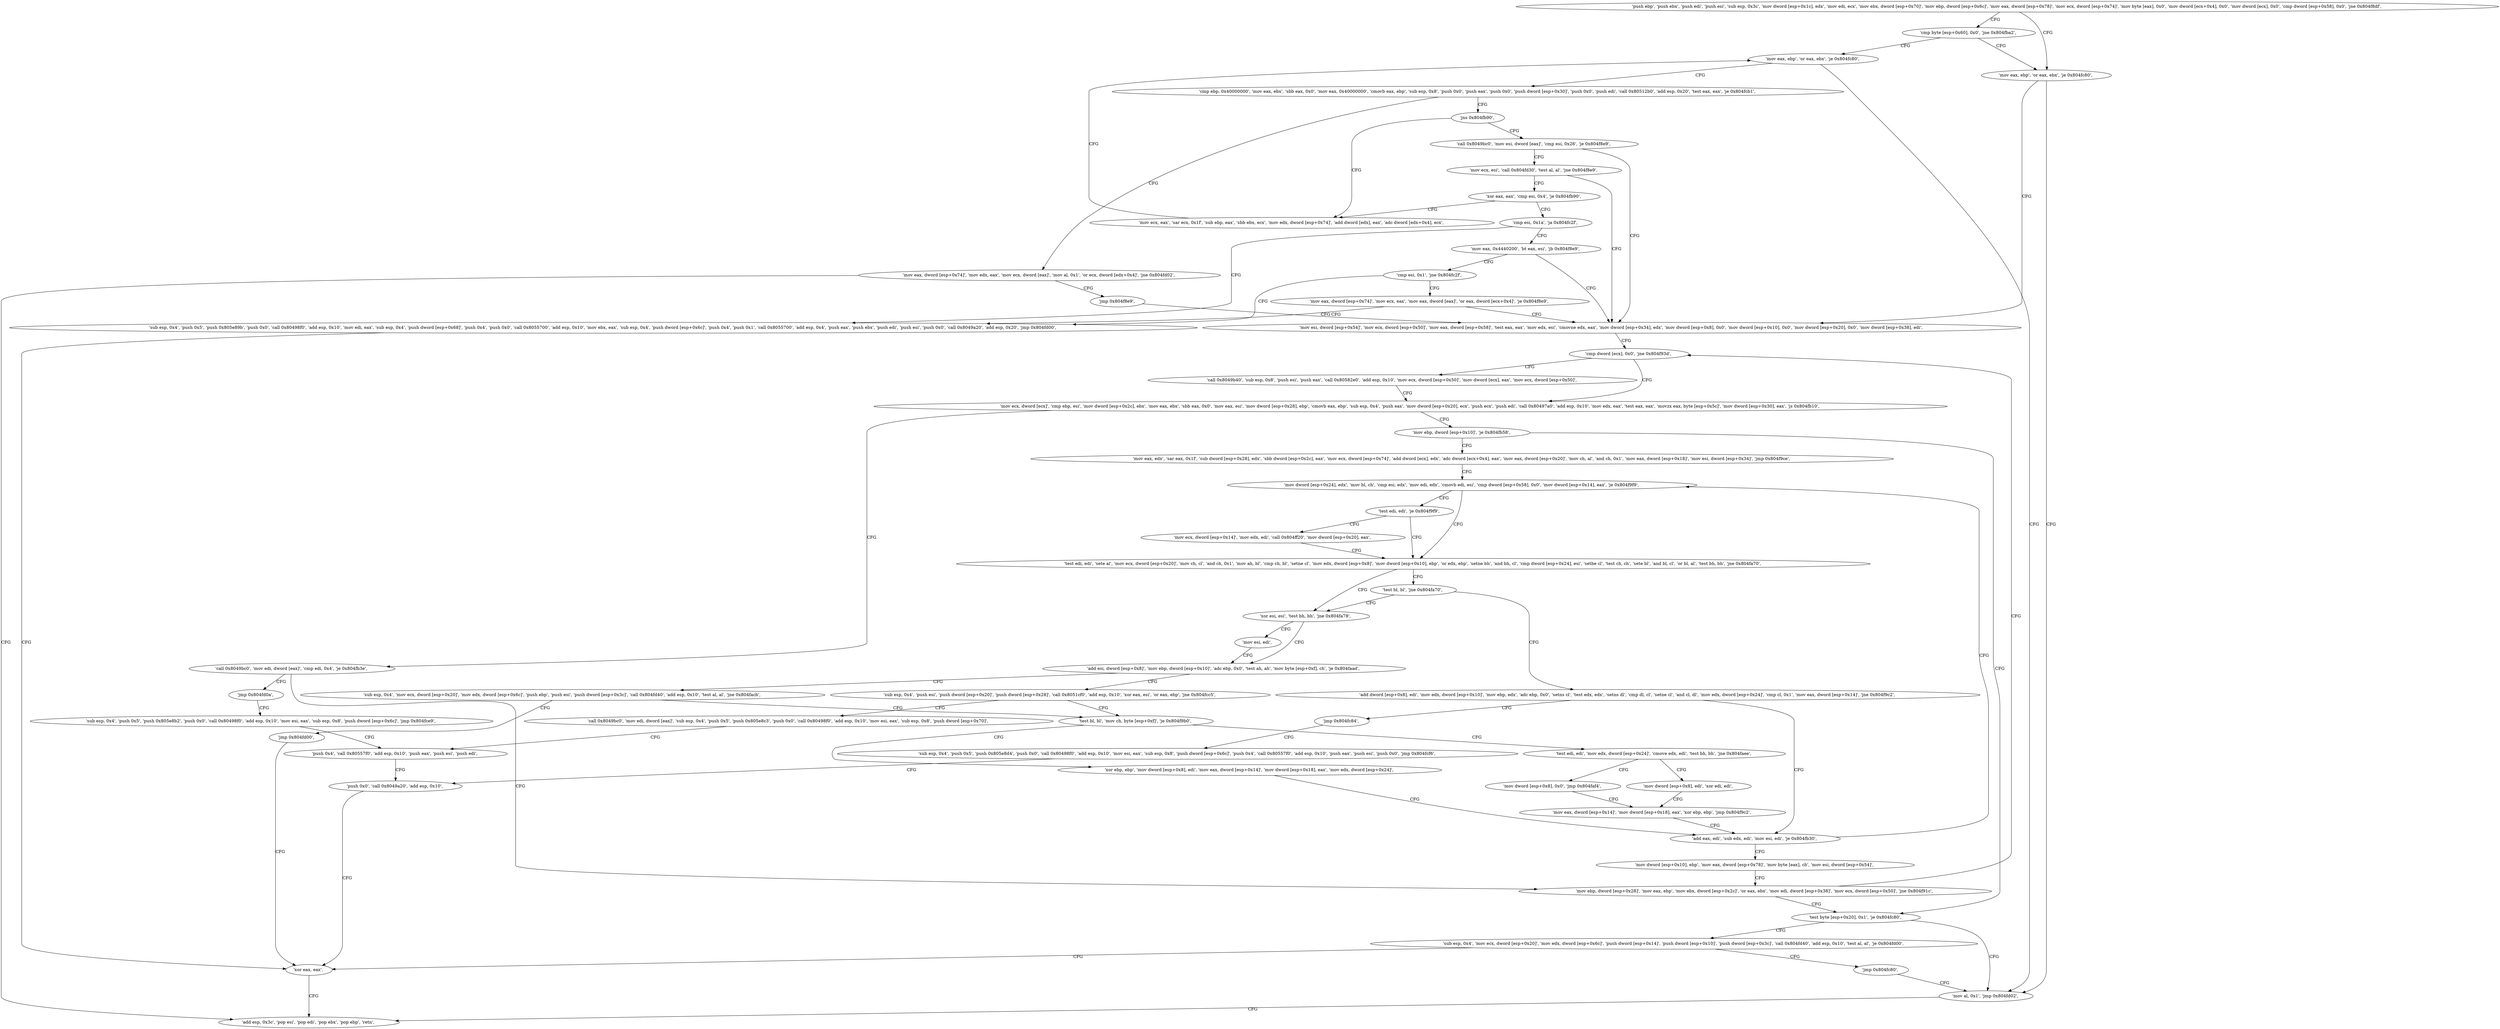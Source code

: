 digraph "func" {
"134543520" [label = "'push ebp', 'push ebx', 'push edi', 'push esi', 'sub esp, 0x3c', 'mov dword [esp+0x1c], edx', 'mov edi, ecx', 'mov ebx, dword [esp+0x70]', 'mov ebp, dword [esp+0x6c]', 'mov eax, dword [esp+0x78]', 'mov ecx, dword [esp+0x74]', 'mov byte [eax], 0x0', 'mov dword [ecx+0x4], 0x0', 'mov dword [ecx], 0x0', 'cmp dword [esp+0x58], 0x0', 'jne 0x804f8df', " ]
"134543583" [label = "'mov eax, ebp', 'or eax, ebx', 'je 0x804fc80', " ]
"134543572" [label = "'cmp byte [esp+0x60], 0x0', 'jne 0x804fba2', " ]
"134544512" [label = "'mov al, 0x1', 'jmp 0x804fd02', " ]
"134543593" [label = "'mov esi, dword [esp+0x54]', 'mov ecx, dword [esp+0x50]', 'mov eax, dword [esp+0x58]', 'test eax, eax', 'mov edx, esi', 'cmovne edx, eax', 'mov dword [esp+0x34], edx', 'mov dword [esp+0x8], 0x0', 'mov dword [esp+0x10], 0x0', 'mov dword [esp+0x20], 0x0', 'mov dword [esp+0x38], edi', " ]
"134544290" [label = "'mov eax, ebp', 'or eax, ebx', 'je 0x804fc80', " ]
"134544642" [label = "'add esp, 0x3c', 'pop esi', 'pop edi', 'pop ebx', 'pop ebp', 'retn', " ]
"134543644" [label = "'cmp dword [ecx], 0x0', 'jne 0x804f93d', " ]
"134544300" [label = "'cmp ebp, 0x40000000', 'mov eax, ebx', 'sbb eax, 0x0', 'mov eax, 0x40000000', 'cmovb eax, ebp', 'sub esp, 0x8', 'push 0x0', 'push eax', 'push 0x0', 'push dword [esp+0x30]', 'push 0x0', 'push edi', 'call 0x80512b0', 'add esp, 0x20', 'test eax, eax', 'je 0x804fcb1', " ]
"134543677" [label = "'mov ecx, dword [ecx]', 'cmp ebp, esi', 'mov dword [esp+0x2c], ebx', 'mov eax, ebx', 'sbb eax, 0x0', 'mov eax, esi', 'mov dword [esp+0x28], ebp', 'cmovb eax, ebp', 'sub esp, 0x4', 'push eax', 'mov dword [esp+0x20], ecx', 'push ecx', 'push edi', 'call 0x80497a0', 'add esp, 0x10', 'mov edx, eax', 'test eax, eax', 'movzx eax, byte [esp+0x5c]', 'mov dword [esp+0x30], eax', 'js 0x804fb10', " ]
"134544144" [label = "'call 0x8049bc0', 'mov edi, dword [eax]', 'cmp edi, 0x4', 'je 0x804fb3e', " ]
"134543736" [label = "'mov ebp, dword [esp+0x10]', 'je 0x804fb58', " ]
"134543649" [label = "'call 0x8049b40', 'sub esp, 0x8', 'push esi', 'push eax', 'call 0x80582e0', 'add esp, 0x10', 'mov ecx, dword [esp+0x50]', 'mov dword [ecx], eax', 'mov ecx, dword [esp+0x50]', " ]
"134544561" [label = "'mov eax, dword [esp+0x74]', 'mov edx, eax', 'mov ecx, dword [eax]', 'mov al, 0x1', 'or ecx, dword [edx+0x4]', 'jne 0x804fd02', " ]
"134544350" [label = "'jns 0x804fb90', " ]
"134544190" [label = "'mov ebp, dword [esp+0x28]', 'mov eax, ebp', 'mov ebx, dword [esp+0x2c]', 'or eax, ebx', 'mov edi, dword [esp+0x38]', 'mov ecx, dword [esp+0x50]', 'jne 0x804f91c', " ]
"134544156" [label = "'jmp 0x804fd0a', " ]
"134544216" [label = "'test byte [esp+0x20], 0x1', 'je 0x804fc80', " ]
"134543746" [label = "'mov eax, edx', 'sar eax, 0x1f', 'sub dword [esp+0x28], edx', 'sbb dword [esp+0x2c], eax', 'mov ecx, dword [esp+0x74]', 'add dword [ecx], edx', 'adc dword [ecx+0x4], eax', 'mov eax, dword [esp+0x20]', 'mov ch, al', 'and ch, 0x1', 'mov eax, dword [esp+0x18]', 'mov esi, dword [esp+0x34]', 'jmp 0x804f9ce', " ]
"134544576" [label = "'jmp 0x804f8e9', " ]
"134544272" [label = "'mov ecx, eax', 'sar ecx, 0x1f', 'sub ebp, eax', 'sbb ebx, ecx', 'mov edx, dword [esp+0x74]', 'add dword [edx], eax', 'adc dword [edx+0x4], ecx', " ]
"134544352" [label = "'call 0x8049bc0', 'mov esi, dword [eax]', 'cmp esi, 0x26', 'je 0x804f8e9', " ]
"134544650" [label = "'sub esp, 0x4', 'push 0x5', 'push 0x805e8b2', 'push 0x0', 'call 0x80498f0', 'add esp, 0x10', 'mov esi, eax', 'sub esp, 0x8', 'push dword [esp+0x6c]', 'jmp 0x804fce9', " ]
"134544227" [label = "'sub esp, 0x4', 'mov ecx, dword [esp+0x20]', 'mov edx, dword [esp+0x6c]', 'push dword [esp+0x14]', 'push dword [esp+0x10]', 'push dword [esp+0x3c]', 'call 0x804fd40', 'add esp, 0x10', 'test al, al', 'je 0x804fd00', " ]
"134543822" [label = "'mov dword [esp+0x24], edx', 'mov bl, ch', 'cmp esi, edx', 'mov edi, edx', 'cmovb edi, esi', 'cmp dword [esp+0x58], 0x0', 'mov dword [esp+0x14], eax', 'je 0x804f9f9', " ]
"134544368" [label = "'mov ecx, esi', 'call 0x804fd30', 'test al, al', 'jne 0x804f8e9', " ]
"134544617" [label = "'push 0x4', 'call 0x80557f0', 'add esp, 0x10', 'push eax', 'push esi', 'push edi', " ]
"134544640" [label = "'xor eax, eax', " ]
"134544266" [label = "'jmp 0x804fc80', " ]
"134543865" [label = "'test edi, edi', 'sete al', 'mov ecx, dword [esp+0x20]', 'mov ch, cl', 'and ch, 0x1', 'mov ah, bl', 'cmp ch, bl', 'setne cl', 'mov edx, dword [esp+0x8]', 'mov dword [esp+0x10], ebp', 'or edx, ebp', 'setne bh', 'and bh, cl', 'cmp dword [esp+0x24], esi', 'setbe cl', 'test ch, ch', 'sete bl', 'and bl, cl', 'or bl, al', 'test bh, bh', 'jne 0x804fa70', " ]
"134543846" [label = "'test edi, edi', 'je 0x804f9f9', " ]
"134544383" [label = "'xor eax, eax', 'cmp esi, 0x4', 'je 0x804fb90', " ]
"134544630" [label = "'push 0x0', 'call 0x8049a20', 'add esp, 0x10', " ]
"134543984" [label = "'xor esi, esi', 'test bh, bh', 'jne 0x804fa78', " ]
"134543921" [label = "'test bl, bl', 'jne 0x804fa70', " ]
"134543850" [label = "'mov ecx, dword [esp+0x14]', 'mov edx, edi', 'call 0x804ff20', 'mov dword [esp+0x20], eax', " ]
"134544390" [label = "'cmp esi, 0x1a', 'ja 0x804fc2f', " ]
"134543992" [label = "'add esi, dword [esp+0x8]', 'mov ebp, dword [esp+0x10]', 'adc ebp, 0x0', 'test ah, ah', 'mov byte [esp+0xf], ch', 'je 0x804faad', " ]
"134543990" [label = "'mov esi, edi', " ]
"134543925" [label = "'add dword [esp+0x8], edi', 'mov edx, dword [esp+0x10]', 'mov ebp, edx', 'adc ebp, 0x0', 'setns cl', 'test edx, edx', 'setns dl', 'cmp dl, cl', 'setne cl', 'and cl, dl', 'mov edx, dword [esp+0x24]', 'cmp cl, 0x1', 'mov eax, dword [esp+0x14]', 'jne 0x804f9c2', " ]
"134544431" [label = "'sub esp, 0x4', 'push 0x5', 'push 0x805e89b', 'push 0x0', 'call 0x80498f0', 'add esp, 0x10', 'mov edi, eax', 'sub esp, 0x4', 'push dword [esp+0x68]', 'push 0x4', 'push 0x0', 'call 0x8055700', 'add esp, 0x10', 'mov ebx, eax', 'sub esp, 0x4', 'push dword [esp+0x6c]', 'push 0x4', 'push 0x1', 'call 0x8055700', 'add esp, 0x4', 'push eax', 'push ebx', 'push edi', 'push esi', 'push 0x0', 'call 0x8049a20', 'add esp, 0x20', 'jmp 0x804fd00', " ]
"134544395" [label = "'mov eax, 0x4440200', 'bt eax, esi', 'jb 0x804f8e9', " ]
"134544045" [label = "'sub esp, 0x4', 'push esi', 'push dword [esp+0x20]', 'push dword [esp+0x28]', 'call 0x8051cf0', 'add esp, 0x10', 'xor eax, esi', 'or eax, ebp', 'jne 0x804fcc5', " ]
"134544011" [label = "'sub esp, 0x4', 'mov ecx, dword [esp+0x20]', 'mov edx, dword [esp+0x6c]', 'push ebp', 'push esi', 'push dword [esp+0x3c]', 'call 0x804fd40', 'add esp, 0x10', 'test al, al', 'jne 0x804facb', " ]
"134543810" [label = "'add eax, edi', 'sub edx, edi', 'mov esi, edi', 'je 0x804fb30', " ]
"134543970" [label = "'jmp 0x804fc84', " ]
"134544409" [label = "'cmp esi, 0x1', 'jne 0x804fc2f', " ]
"134544581" [label = "'call 0x8049bc0', 'mov edi, dword [eax]', 'sub esp, 0x4', 'push 0x5', 'push 0x805e8c3', 'push 0x0', 'call 0x80498f0', 'add esp, 0x10', 'mov esi, eax', 'sub esp, 0x8', 'push dword [esp+0x70]', " ]
"134544075" [label = "'test bl, bl', 'mov ch, byte [esp+0xf]', 'je 0x804f9b0', " ]
"134544040" [label = "'jmp 0x804fd00', " ]
"134544176" [label = "'mov dword [esp+0x10], ebp', 'mov eax, dword [esp+0x78]', 'mov byte [eax], ch', 'mov esi, dword [esp+0x54]', " ]
"134544516" [label = "'sub esp, 0x4', 'push 0x5', 'push 0x805e8d4', 'push 0x0', 'call 0x80498f0', 'add esp, 0x10', 'mov esi, eax', 'sub esp, 0x8', 'push dword [esp+0x6c]', 'push 0x4', 'call 0x80557f0', 'add esp, 0x10', 'push eax', 'push esi', 'push 0x0', 'jmp 0x804fcf6', " ]
"134544414" [label = "'mov eax, dword [esp+0x74]', 'mov ecx, eax', 'mov eax, dword [eax]', 'or eax, dword [ecx+0x4]', 'je 0x804f8e9', " ]
"134543792" [label = "'xor ebp, ebp', 'mov dword [esp+0x8], edi', 'mov eax, dword [esp+0x14]', 'mov dword [esp+0x18], eax', 'mov edx, dword [esp+0x24]', " ]
"134544087" [label = "'test edi, edi', 'mov edx, dword [esp+0x24]', 'cmove edx, edi', 'test bh, bh', 'jne 0x804faee', " ]
"134544110" [label = "'mov dword [esp+0x8], edi', 'xor edi, edi', " ]
"134544100" [label = "'mov dword [esp+0x8], 0x0', 'jmp 0x804faf4', " ]
"134544116" [label = "'mov eax, dword [esp+0x14]', 'mov dword [esp+0x18], eax', 'xor ebp, ebp', 'jmp 0x804f9c2', " ]
"134543520" -> "134543583" [ label = "CFG" ]
"134543520" -> "134543572" [ label = "CFG" ]
"134543583" -> "134544512" [ label = "CFG" ]
"134543583" -> "134543593" [ label = "CFG" ]
"134543572" -> "134544290" [ label = "CFG" ]
"134543572" -> "134543583" [ label = "CFG" ]
"134544512" -> "134544642" [ label = "CFG" ]
"134543593" -> "134543644" [ label = "CFG" ]
"134544290" -> "134544512" [ label = "CFG" ]
"134544290" -> "134544300" [ label = "CFG" ]
"134543644" -> "134543677" [ label = "CFG" ]
"134543644" -> "134543649" [ label = "CFG" ]
"134544300" -> "134544561" [ label = "CFG" ]
"134544300" -> "134544350" [ label = "CFG" ]
"134543677" -> "134544144" [ label = "CFG" ]
"134543677" -> "134543736" [ label = "CFG" ]
"134544144" -> "134544190" [ label = "CFG" ]
"134544144" -> "134544156" [ label = "CFG" ]
"134543736" -> "134544216" [ label = "CFG" ]
"134543736" -> "134543746" [ label = "CFG" ]
"134543649" -> "134543677" [ label = "CFG" ]
"134544561" -> "134544642" [ label = "CFG" ]
"134544561" -> "134544576" [ label = "CFG" ]
"134544350" -> "134544272" [ label = "CFG" ]
"134544350" -> "134544352" [ label = "CFG" ]
"134544190" -> "134543644" [ label = "CFG" ]
"134544190" -> "134544216" [ label = "CFG" ]
"134544156" -> "134544650" [ label = "CFG" ]
"134544216" -> "134544512" [ label = "CFG" ]
"134544216" -> "134544227" [ label = "CFG" ]
"134543746" -> "134543822" [ label = "CFG" ]
"134544576" -> "134543593" [ label = "CFG" ]
"134544272" -> "134544290" [ label = "CFG" ]
"134544352" -> "134543593" [ label = "CFG" ]
"134544352" -> "134544368" [ label = "CFG" ]
"134544650" -> "134544617" [ label = "CFG" ]
"134544227" -> "134544640" [ label = "CFG" ]
"134544227" -> "134544266" [ label = "CFG" ]
"134543822" -> "134543865" [ label = "CFG" ]
"134543822" -> "134543846" [ label = "CFG" ]
"134544368" -> "134543593" [ label = "CFG" ]
"134544368" -> "134544383" [ label = "CFG" ]
"134544617" -> "134544630" [ label = "CFG" ]
"134544640" -> "134544642" [ label = "CFG" ]
"134544266" -> "134544512" [ label = "CFG" ]
"134543865" -> "134543984" [ label = "CFG" ]
"134543865" -> "134543921" [ label = "CFG" ]
"134543846" -> "134543865" [ label = "CFG" ]
"134543846" -> "134543850" [ label = "CFG" ]
"134544383" -> "134544272" [ label = "CFG" ]
"134544383" -> "134544390" [ label = "CFG" ]
"134544630" -> "134544640" [ label = "CFG" ]
"134543984" -> "134543992" [ label = "CFG" ]
"134543984" -> "134543990" [ label = "CFG" ]
"134543921" -> "134543984" [ label = "CFG" ]
"134543921" -> "134543925" [ label = "CFG" ]
"134543850" -> "134543865" [ label = "CFG" ]
"134544390" -> "134544431" [ label = "CFG" ]
"134544390" -> "134544395" [ label = "CFG" ]
"134543992" -> "134544045" [ label = "CFG" ]
"134543992" -> "134544011" [ label = "CFG" ]
"134543990" -> "134543992" [ label = "CFG" ]
"134543925" -> "134543810" [ label = "CFG" ]
"134543925" -> "134543970" [ label = "CFG" ]
"134544431" -> "134544640" [ label = "CFG" ]
"134544395" -> "134543593" [ label = "CFG" ]
"134544395" -> "134544409" [ label = "CFG" ]
"134544045" -> "134544581" [ label = "CFG" ]
"134544045" -> "134544075" [ label = "CFG" ]
"134544011" -> "134544075" [ label = "CFG" ]
"134544011" -> "134544040" [ label = "CFG" ]
"134543810" -> "134544176" [ label = "CFG" ]
"134543810" -> "134543822" [ label = "CFG" ]
"134543970" -> "134544516" [ label = "CFG" ]
"134544409" -> "134544431" [ label = "CFG" ]
"134544409" -> "134544414" [ label = "CFG" ]
"134544581" -> "134544617" [ label = "CFG" ]
"134544075" -> "134543792" [ label = "CFG" ]
"134544075" -> "134544087" [ label = "CFG" ]
"134544040" -> "134544640" [ label = "CFG" ]
"134544176" -> "134544190" [ label = "CFG" ]
"134544516" -> "134544630" [ label = "CFG" ]
"134544414" -> "134543593" [ label = "CFG" ]
"134544414" -> "134544431" [ label = "CFG" ]
"134543792" -> "134543810" [ label = "CFG" ]
"134544087" -> "134544110" [ label = "CFG" ]
"134544087" -> "134544100" [ label = "CFG" ]
"134544110" -> "134544116" [ label = "CFG" ]
"134544100" -> "134544116" [ label = "CFG" ]
"134544116" -> "134543810" [ label = "CFG" ]
}
